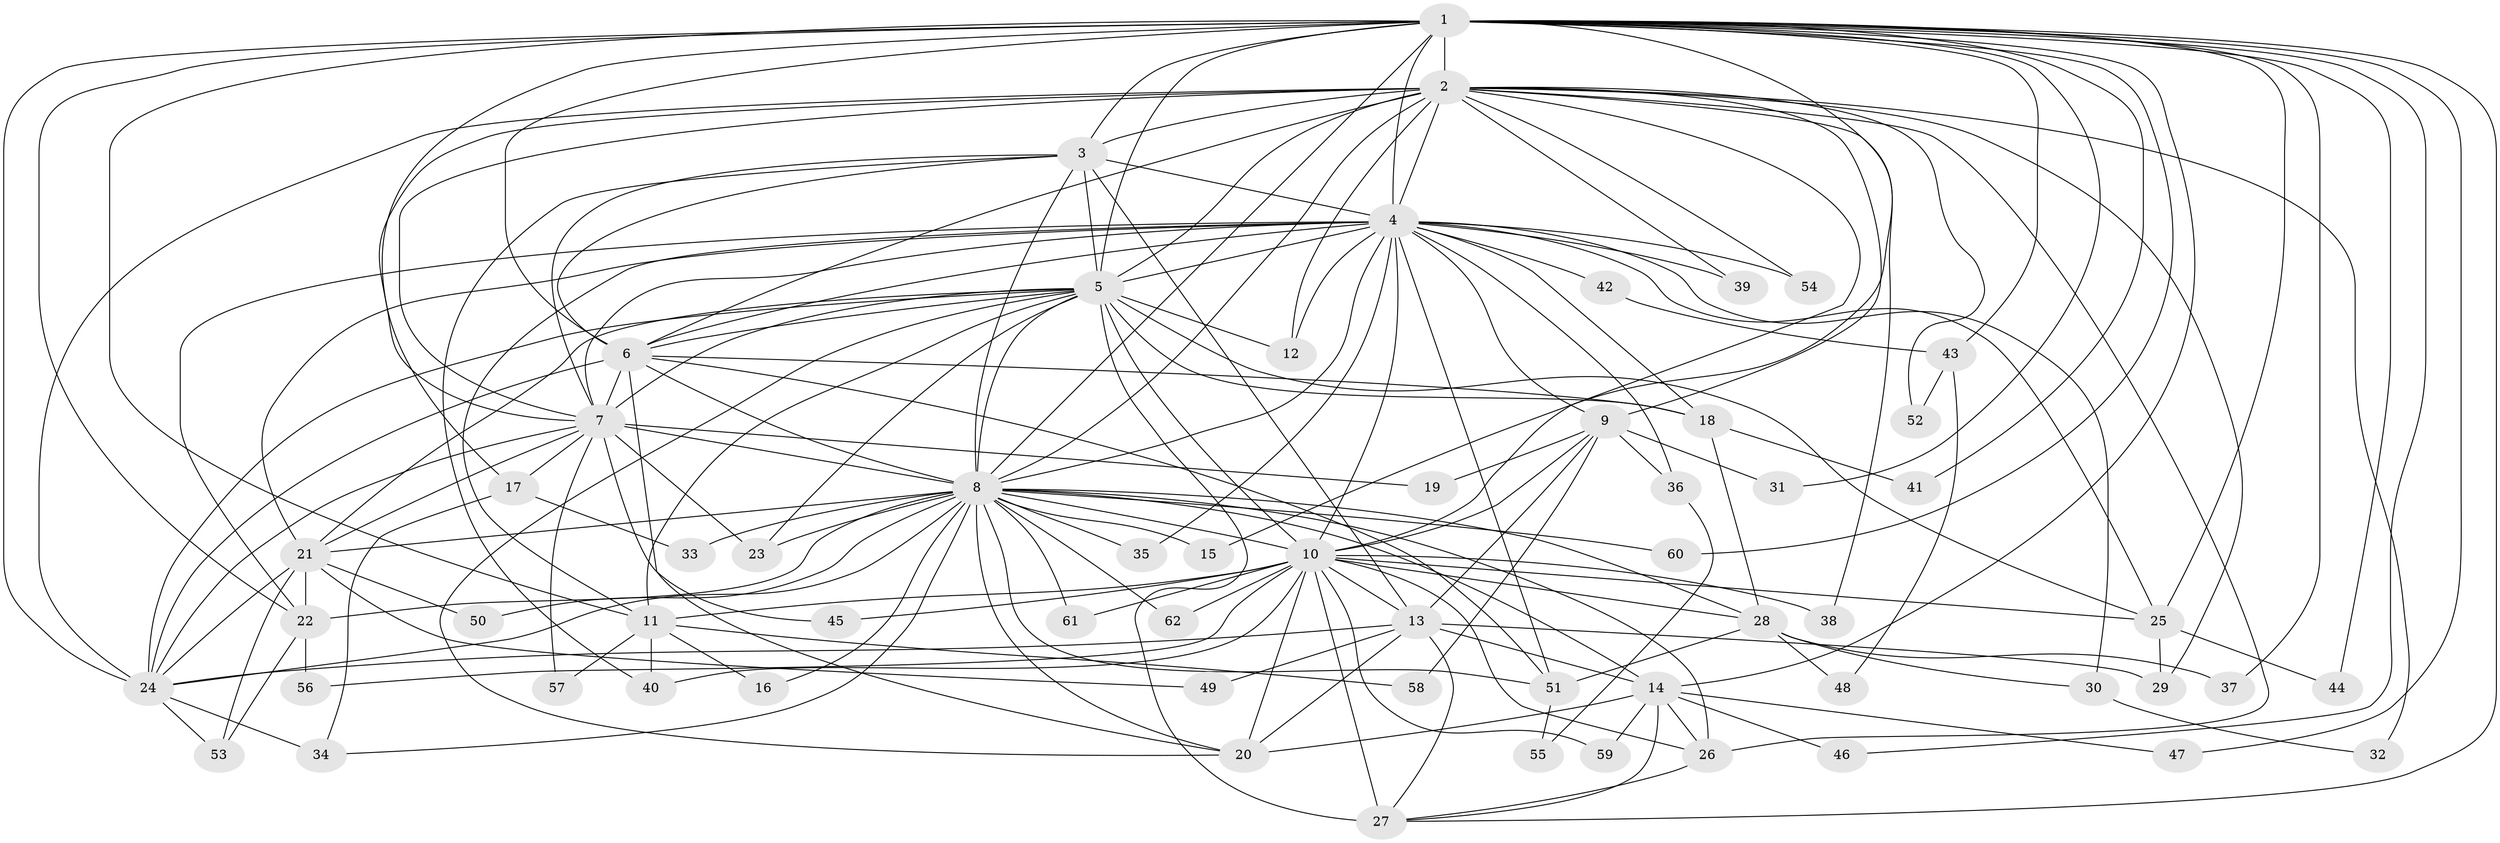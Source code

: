 // original degree distribution, {26: 0.008064516129032258, 24: 0.008064516129032258, 18: 0.008064516129032258, 27: 0.008064516129032258, 28: 0.008064516129032258, 23: 0.008064516129032258, 13: 0.008064516129032258, 17: 0.008064516129032258, 20: 0.008064516129032258, 30: 0.008064516129032258, 8: 0.024193548387096774, 2: 0.5806451612903226, 3: 0.14516129032258066, 9: 0.008064516129032258, 4: 0.12096774193548387, 5: 0.024193548387096774, 7: 0.016129032258064516}
// Generated by graph-tools (version 1.1) at 2025/49/03/04/25 22:49:54]
// undirected, 62 vertices, 174 edges
graph export_dot {
  node [color=gray90,style=filled];
  1;
  2;
  3;
  4;
  5;
  6;
  7;
  8;
  9;
  10;
  11;
  12;
  13;
  14;
  15;
  16;
  17;
  18;
  19;
  20;
  21;
  22;
  23;
  24;
  25;
  26;
  27;
  28;
  29;
  30;
  31;
  32;
  33;
  34;
  35;
  36;
  37;
  38;
  39;
  40;
  41;
  42;
  43;
  44;
  45;
  46;
  47;
  48;
  49;
  50;
  51;
  52;
  53;
  54;
  55;
  56;
  57;
  58;
  59;
  60;
  61;
  62;
  1 -- 2 [weight=2.0];
  1 -- 3 [weight=1.0];
  1 -- 4 [weight=3.0];
  1 -- 5 [weight=2.0];
  1 -- 6 [weight=1.0];
  1 -- 7 [weight=1.0];
  1 -- 8 [weight=1.0];
  1 -- 11 [weight=1.0];
  1 -- 14 [weight=1.0];
  1 -- 15 [weight=1.0];
  1 -- 22 [weight=1.0];
  1 -- 24 [weight=1.0];
  1 -- 25 [weight=1.0];
  1 -- 27 [weight=1.0];
  1 -- 31 [weight=1.0];
  1 -- 37 [weight=1.0];
  1 -- 41 [weight=1.0];
  1 -- 43 [weight=1.0];
  1 -- 44 [weight=1.0];
  1 -- 46 [weight=1.0];
  1 -- 47 [weight=1.0];
  1 -- 60 [weight=1.0];
  2 -- 3 [weight=2.0];
  2 -- 4 [weight=3.0];
  2 -- 5 [weight=2.0];
  2 -- 6 [weight=1.0];
  2 -- 7 [weight=1.0];
  2 -- 8 [weight=1.0];
  2 -- 9 [weight=1.0];
  2 -- 10 [weight=2.0];
  2 -- 12 [weight=1.0];
  2 -- 17 [weight=1.0];
  2 -- 24 [weight=1.0];
  2 -- 26 [weight=1.0];
  2 -- 29 [weight=1.0];
  2 -- 32 [weight=1.0];
  2 -- 38 [weight=1.0];
  2 -- 39 [weight=1.0];
  2 -- 52 [weight=1.0];
  2 -- 54 [weight=1.0];
  3 -- 4 [weight=2.0];
  3 -- 5 [weight=2.0];
  3 -- 6 [weight=1.0];
  3 -- 7 [weight=1.0];
  3 -- 8 [weight=1.0];
  3 -- 13 [weight=7.0];
  3 -- 40 [weight=1.0];
  4 -- 5 [weight=4.0];
  4 -- 6 [weight=2.0];
  4 -- 7 [weight=2.0];
  4 -- 8 [weight=3.0];
  4 -- 9 [weight=1.0];
  4 -- 10 [weight=2.0];
  4 -- 11 [weight=1.0];
  4 -- 12 [weight=1.0];
  4 -- 18 [weight=1.0];
  4 -- 21 [weight=1.0];
  4 -- 22 [weight=1.0];
  4 -- 25 [weight=1.0];
  4 -- 30 [weight=1.0];
  4 -- 35 [weight=1.0];
  4 -- 36 [weight=1.0];
  4 -- 39 [weight=1.0];
  4 -- 42 [weight=1.0];
  4 -- 51 [weight=1.0];
  4 -- 54 [weight=1.0];
  5 -- 6 [weight=2.0];
  5 -- 7 [weight=2.0];
  5 -- 8 [weight=3.0];
  5 -- 10 [weight=14.0];
  5 -- 11 [weight=2.0];
  5 -- 12 [weight=1.0];
  5 -- 18 [weight=1.0];
  5 -- 20 [weight=1.0];
  5 -- 21 [weight=1.0];
  5 -- 23 [weight=1.0];
  5 -- 24 [weight=1.0];
  5 -- 25 [weight=2.0];
  5 -- 27 [weight=3.0];
  6 -- 7 [weight=2.0];
  6 -- 8 [weight=2.0];
  6 -- 18 [weight=1.0];
  6 -- 20 [weight=1.0];
  6 -- 24 [weight=9.0];
  6 -- 51 [weight=1.0];
  7 -- 8 [weight=1.0];
  7 -- 17 [weight=1.0];
  7 -- 19 [weight=1.0];
  7 -- 21 [weight=1.0];
  7 -- 23 [weight=1.0];
  7 -- 24 [weight=1.0];
  7 -- 45 [weight=1.0];
  7 -- 57 [weight=1.0];
  8 -- 10 [weight=1.0];
  8 -- 14 [weight=1.0];
  8 -- 15 [weight=1.0];
  8 -- 16 [weight=1.0];
  8 -- 20 [weight=1.0];
  8 -- 21 [weight=1.0];
  8 -- 22 [weight=1.0];
  8 -- 23 [weight=1.0];
  8 -- 24 [weight=1.0];
  8 -- 26 [weight=1.0];
  8 -- 28 [weight=1.0];
  8 -- 33 [weight=1.0];
  8 -- 34 [weight=1.0];
  8 -- 35 [weight=1.0];
  8 -- 50 [weight=1.0];
  8 -- 51 [weight=1.0];
  8 -- 60 [weight=1.0];
  8 -- 61 [weight=1.0];
  8 -- 62 [weight=1.0];
  9 -- 10 [weight=1.0];
  9 -- 13 [weight=1.0];
  9 -- 19 [weight=1.0];
  9 -- 31 [weight=1.0];
  9 -- 36 [weight=1.0];
  9 -- 58 [weight=1.0];
  10 -- 11 [weight=1.0];
  10 -- 13 [weight=1.0];
  10 -- 20 [weight=1.0];
  10 -- 25 [weight=2.0];
  10 -- 26 [weight=1.0];
  10 -- 27 [weight=1.0];
  10 -- 28 [weight=1.0];
  10 -- 38 [weight=1.0];
  10 -- 40 [weight=1.0];
  10 -- 45 [weight=1.0];
  10 -- 56 [weight=1.0];
  10 -- 59 [weight=1.0];
  10 -- 61 [weight=1.0];
  10 -- 62 [weight=1.0];
  11 -- 16 [weight=1.0];
  11 -- 40 [weight=1.0];
  11 -- 57 [weight=1.0];
  11 -- 58 [weight=1.0];
  13 -- 14 [weight=1.0];
  13 -- 20 [weight=2.0];
  13 -- 24 [weight=1.0];
  13 -- 27 [weight=1.0];
  13 -- 29 [weight=1.0];
  13 -- 49 [weight=1.0];
  14 -- 20 [weight=1.0];
  14 -- 26 [weight=1.0];
  14 -- 27 [weight=1.0];
  14 -- 46 [weight=1.0];
  14 -- 47 [weight=1.0];
  14 -- 59 [weight=1.0];
  17 -- 33 [weight=1.0];
  17 -- 34 [weight=1.0];
  18 -- 28 [weight=1.0];
  18 -- 41 [weight=1.0];
  21 -- 22 [weight=1.0];
  21 -- 24 [weight=1.0];
  21 -- 49 [weight=1.0];
  21 -- 50 [weight=1.0];
  21 -- 53 [weight=1.0];
  22 -- 53 [weight=1.0];
  22 -- 56 [weight=1.0];
  24 -- 34 [weight=2.0];
  24 -- 53 [weight=1.0];
  25 -- 29 [weight=1.0];
  25 -- 44 [weight=1.0];
  26 -- 27 [weight=1.0];
  28 -- 30 [weight=1.0];
  28 -- 37 [weight=1.0];
  28 -- 48 [weight=1.0];
  28 -- 51 [weight=1.0];
  30 -- 32 [weight=1.0];
  36 -- 55 [weight=1.0];
  42 -- 43 [weight=1.0];
  43 -- 48 [weight=1.0];
  43 -- 52 [weight=1.0];
  51 -- 55 [weight=1.0];
}
